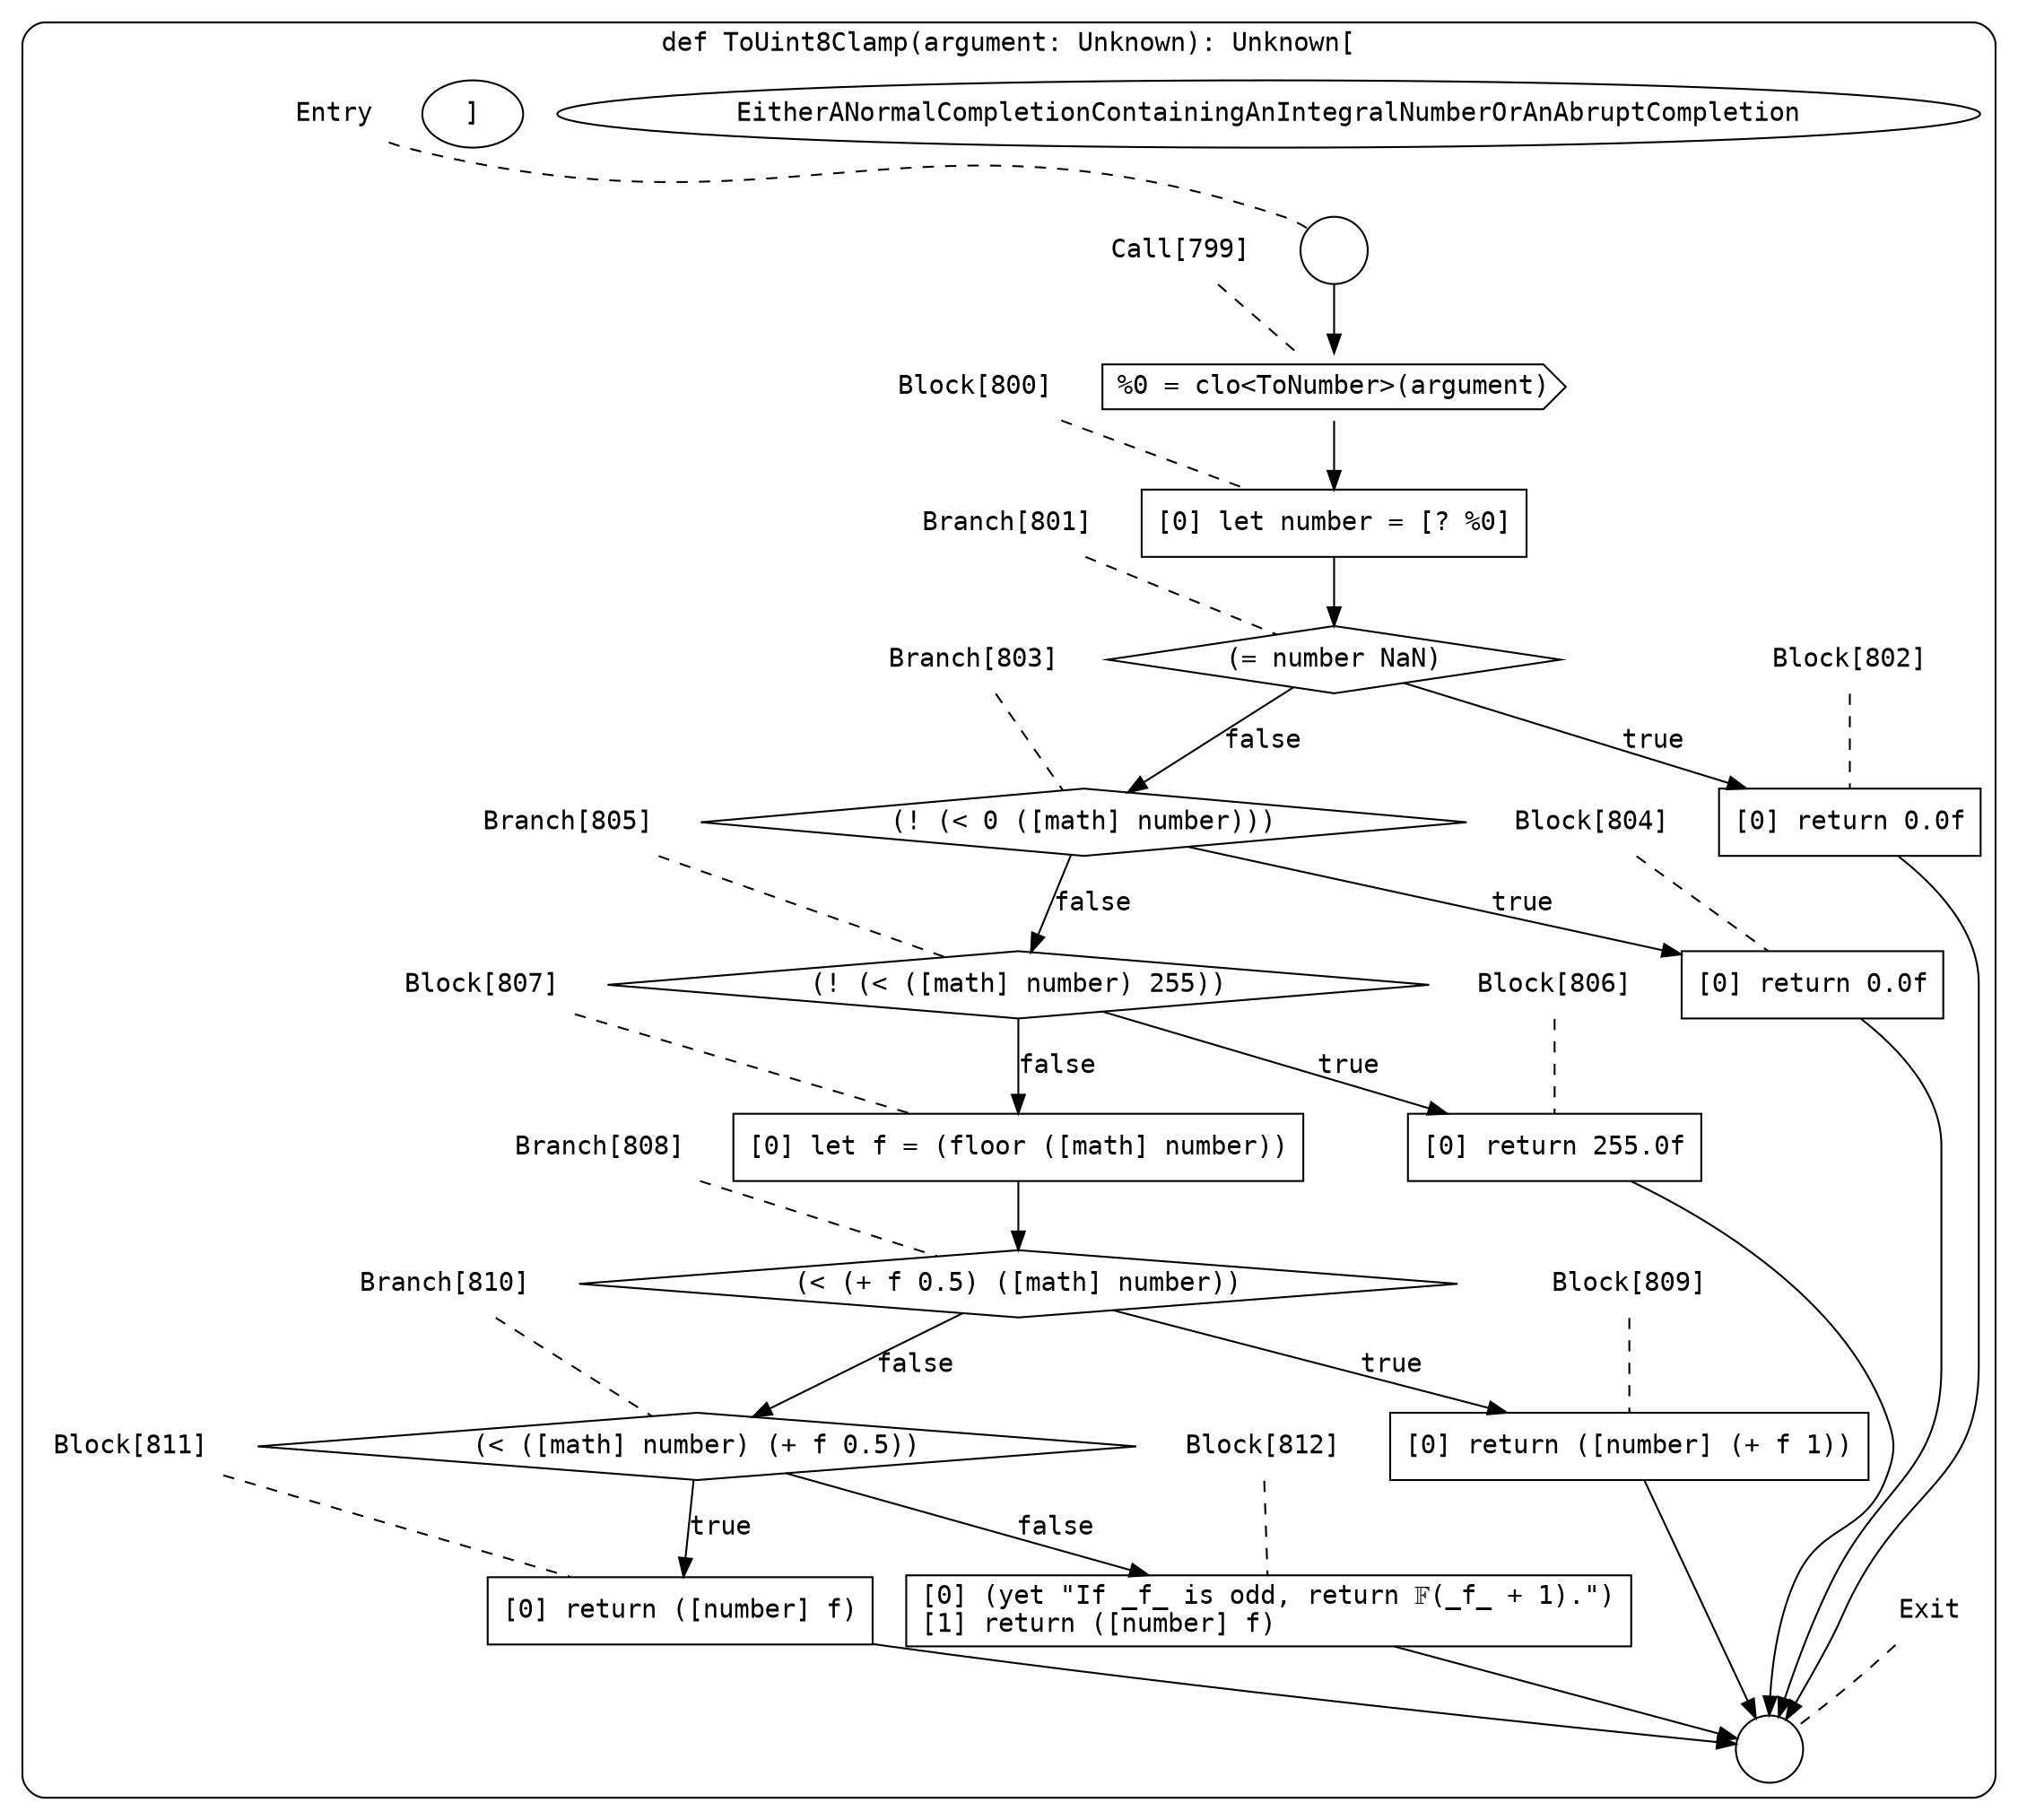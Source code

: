 digraph {
  graph [fontname = "Consolas"]
  node [fontname = "Consolas"]
  edge [fontname = "Consolas"]
  subgraph cluster105 {
    label = "def ToUint8Clamp(argument: Unknown): Unknown["EitherANormalCompletionContainingAnIntegralNumberOrAnAbruptCompletion"]"
    style = rounded
    cluster105_entry_name [shape=none, label=<<font color="black">Entry</font>>]
    cluster105_entry_name -> cluster105_entry [arrowhead=none, color="black", style=dashed]
    cluster105_entry [shape=circle label=" " color="black" fillcolor="white" style=filled]
    cluster105_entry -> node799 [color="black"]
    cluster105_exit_name [shape=none, label=<<font color="black">Exit</font>>]
    cluster105_exit_name -> cluster105_exit [arrowhead=none, color="black", style=dashed]
    cluster105_exit [shape=circle label=" " color="black" fillcolor="white" style=filled]
    node799_name [shape=none, label=<<font color="black">Call[799]</font>>]
    node799_name -> node799 [arrowhead=none, color="black", style=dashed]
    node799 [shape=cds, label=<<font color="black">%0 = clo&lt;ToNumber&gt;(argument)</font>> color="black" fillcolor="white", style=filled]
    node799 -> node800 [color="black"]
    node800_name [shape=none, label=<<font color="black">Block[800]</font>>]
    node800_name -> node800 [arrowhead=none, color="black", style=dashed]
    node800 [shape=box, label=<<font color="black">[0] let number = [? %0]<BR ALIGN="LEFT"/></font>> color="black" fillcolor="white", style=filled]
    node800 -> node801 [color="black"]
    node801_name [shape=none, label=<<font color="black">Branch[801]</font>>]
    node801_name -> node801 [arrowhead=none, color="black", style=dashed]
    node801 [shape=diamond, label=<<font color="black">(= number NaN)</font>> color="black" fillcolor="white", style=filled]
    node801 -> node802 [label=<<font color="black">true</font>> color="black"]
    node801 -> node803 [label=<<font color="black">false</font>> color="black"]
    node802_name [shape=none, label=<<font color="black">Block[802]</font>>]
    node802_name -> node802 [arrowhead=none, color="black", style=dashed]
    node802 [shape=box, label=<<font color="black">[0] return 0.0f<BR ALIGN="LEFT"/></font>> color="black" fillcolor="white", style=filled]
    node802 -> cluster105_exit [color="black"]
    node803_name [shape=none, label=<<font color="black">Branch[803]</font>>]
    node803_name -> node803 [arrowhead=none, color="black", style=dashed]
    node803 [shape=diamond, label=<<font color="black">(! (&lt; 0 ([math] number)))</font>> color="black" fillcolor="white", style=filled]
    node803 -> node804 [label=<<font color="black">true</font>> color="black"]
    node803 -> node805 [label=<<font color="black">false</font>> color="black"]
    node804_name [shape=none, label=<<font color="black">Block[804]</font>>]
    node804_name -> node804 [arrowhead=none, color="black", style=dashed]
    node804 [shape=box, label=<<font color="black">[0] return 0.0f<BR ALIGN="LEFT"/></font>> color="black" fillcolor="white", style=filled]
    node804 -> cluster105_exit [color="black"]
    node805_name [shape=none, label=<<font color="black">Branch[805]</font>>]
    node805_name -> node805 [arrowhead=none, color="black", style=dashed]
    node805 [shape=diamond, label=<<font color="black">(! (&lt; ([math] number) 255))</font>> color="black" fillcolor="white", style=filled]
    node805 -> node806 [label=<<font color="black">true</font>> color="black"]
    node805 -> node807 [label=<<font color="black">false</font>> color="black"]
    node806_name [shape=none, label=<<font color="black">Block[806]</font>>]
    node806_name -> node806 [arrowhead=none, color="black", style=dashed]
    node806 [shape=box, label=<<font color="black">[0] return 255.0f<BR ALIGN="LEFT"/></font>> color="black" fillcolor="white", style=filled]
    node806 -> cluster105_exit [color="black"]
    node807_name [shape=none, label=<<font color="black">Block[807]</font>>]
    node807_name -> node807 [arrowhead=none, color="black", style=dashed]
    node807 [shape=box, label=<<font color="black">[0] let f = (floor ([math] number))<BR ALIGN="LEFT"/></font>> color="black" fillcolor="white", style=filled]
    node807 -> node808 [color="black"]
    node808_name [shape=none, label=<<font color="black">Branch[808]</font>>]
    node808_name -> node808 [arrowhead=none, color="black", style=dashed]
    node808 [shape=diamond, label=<<font color="black">(&lt; (+ f 0.5) ([math] number))</font>> color="black" fillcolor="white", style=filled]
    node808 -> node809 [label=<<font color="black">true</font>> color="black"]
    node808 -> node810 [label=<<font color="black">false</font>> color="black"]
    node809_name [shape=none, label=<<font color="black">Block[809]</font>>]
    node809_name -> node809 [arrowhead=none, color="black", style=dashed]
    node809 [shape=box, label=<<font color="black">[0] return ([number] (+ f 1))<BR ALIGN="LEFT"/></font>> color="black" fillcolor="white", style=filled]
    node809 -> cluster105_exit [color="black"]
    node810_name [shape=none, label=<<font color="black">Branch[810]</font>>]
    node810_name -> node810 [arrowhead=none, color="black", style=dashed]
    node810 [shape=diamond, label=<<font color="black">(&lt; ([math] number) (+ f 0.5))</font>> color="black" fillcolor="white", style=filled]
    node810 -> node811 [label=<<font color="black">true</font>> color="black"]
    node810 -> node812 [label=<<font color="black">false</font>> color="black"]
    node811_name [shape=none, label=<<font color="black">Block[811]</font>>]
    node811_name -> node811 [arrowhead=none, color="black", style=dashed]
    node811 [shape=box, label=<<font color="black">[0] return ([number] f)<BR ALIGN="LEFT"/></font>> color="black" fillcolor="white", style=filled]
    node811 -> cluster105_exit [color="black"]
    node812_name [shape=none, label=<<font color="black">Block[812]</font>>]
    node812_name -> node812 [arrowhead=none, color="black", style=dashed]
    node812 [shape=box, label=<<font color="black">[0] (yet &quot;If _f_ is odd, return 𝔽(_f_ + 1).&quot;)<BR ALIGN="LEFT"/>[1] return ([number] f)<BR ALIGN="LEFT"/></font>> color="black" fillcolor="white", style=filled]
    node812 -> cluster105_exit [color="black"]
  }
}